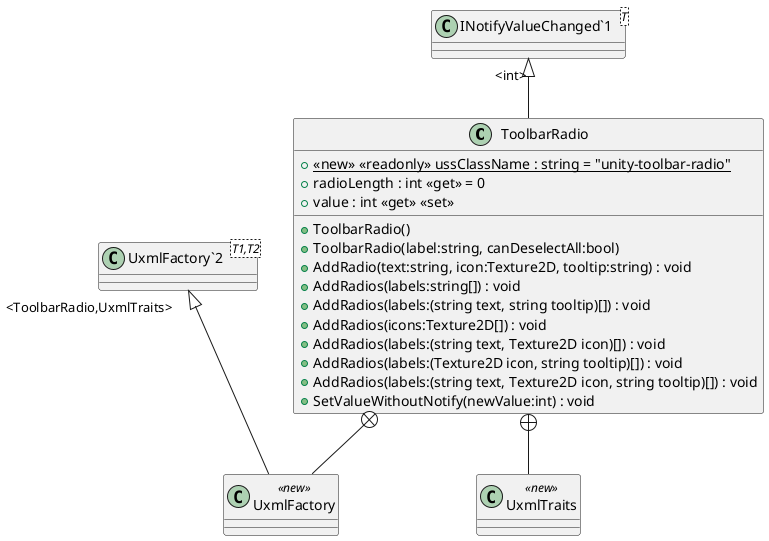 @startuml
class ToolbarRadio {
    + <<new>> {static} <<readonly>> ussClassName : string = "unity-toolbar-radio"
    + radioLength : int <<get>> = 0
    + value : int <<get>> <<set>>
    + ToolbarRadio()
    + ToolbarRadio(label:string, canDeselectAll:bool)
    + AddRadio(text:string, icon:Texture2D, tooltip:string) : void
    + AddRadios(labels:string[]) : void
    + AddRadios(labels:(string text, string tooltip)[]) : void
    + AddRadios(icons:Texture2D[]) : void
    + AddRadios(labels:(string text, Texture2D icon)[]) : void
    + AddRadios(labels:(Texture2D icon, string tooltip)[]) : void
    + AddRadios(labels:(string text, Texture2D icon, string tooltip)[]) : void
    + SetValueWithoutNotify(newValue:int) : void
}
class "INotifyValueChanged`1"<T> {
}
class UxmlFactory <<new>> {
}
class UxmlTraits <<new>> {
}
class "UxmlFactory`2"<T1,T2> {
}
"INotifyValueChanged`1" "<int>" <|-- ToolbarRadio
ToolbarRadio +-- UxmlFactory
"UxmlFactory`2" "<ToolbarRadio,UxmlTraits>" <|-- UxmlFactory
ToolbarRadio +-- UxmlTraits
@enduml
